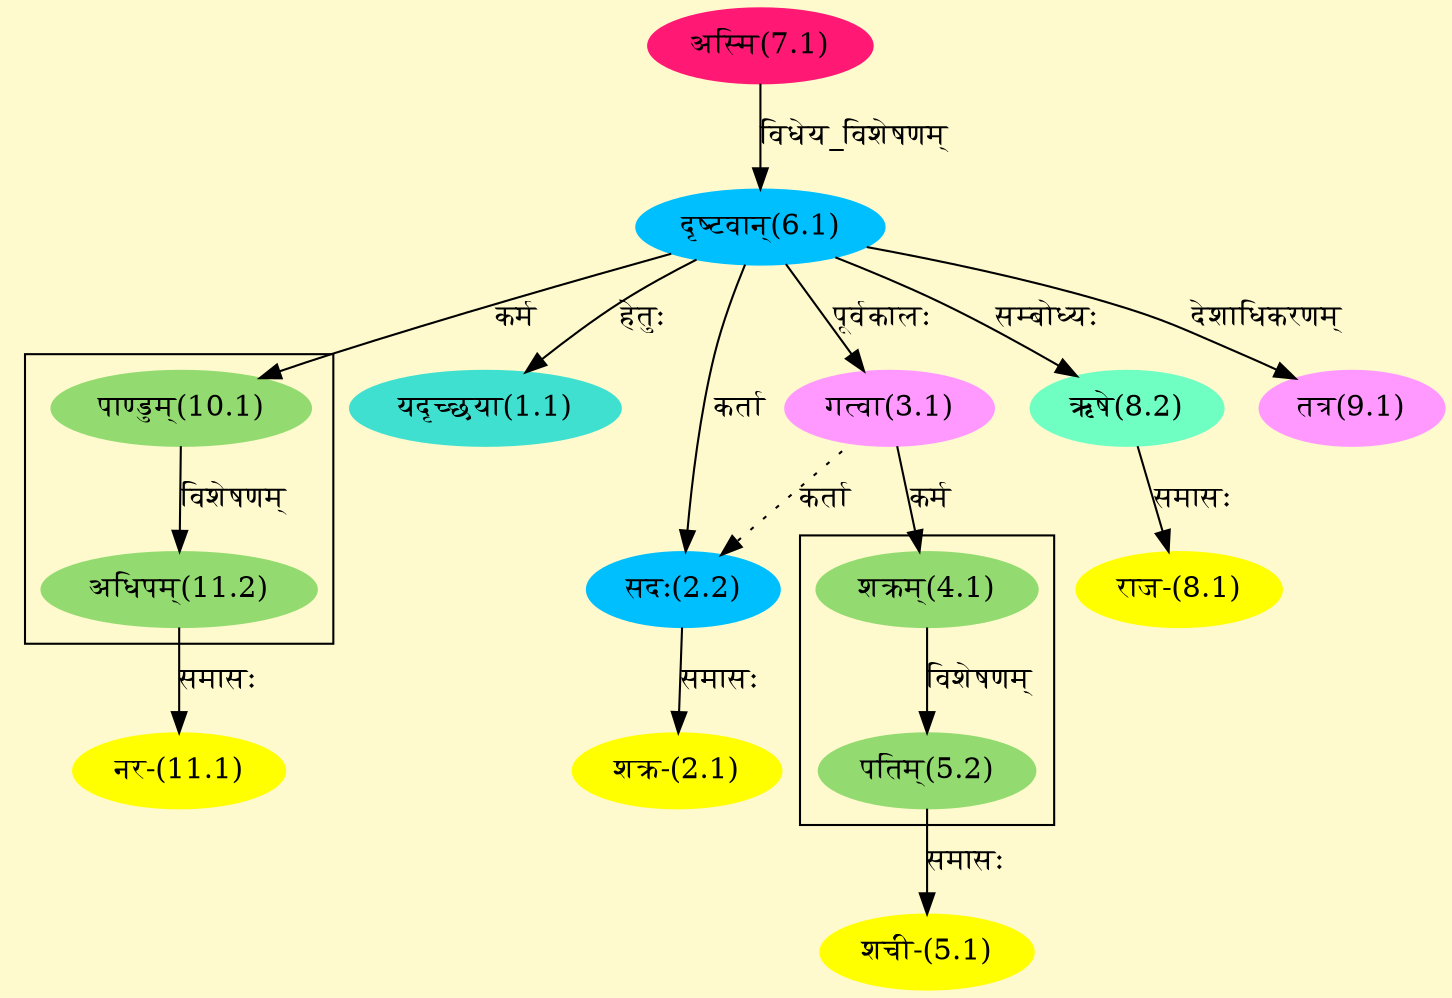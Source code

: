 digraph G{
rankdir=BT;
 compound=true;
 bgcolor="lemonchiffon1";

subgraph cluster_1{
Node5_2 [style=filled, color="#93DB70" label = "पतिम्(5.2)"]
Node4_1 [style=filled, color="#93DB70" label = "शक्रम्(4.1)"]

}

subgraph cluster_2{
Node11_2 [style=filled, color="#93DB70" label = "अधिपम्(11.2)"]
Node10_1 [style=filled, color="#93DB70" label = "पाण्डुम्(10.1)"]

}
Node1_1 [style=filled, color="#40E0D0" label = "यदृच्छया(1.1)"]
Node6_1 [style=filled, color="#00BFFF" label = "दृष्टवान्(6.1)"]
Node2_1 [style=filled, color="#FFFF00" label = "शक्र-(2.1)"]
Node2_2 [style=filled, color="#00BFFF" label = "सदः(2.2)"]
Node3_1 [style=filled, color="#FF99FF" label = "गत्वा(3.1)"]
Node4_1 [style=filled, color="#93DB70" label = "शक्रम्(4.1)"]
Node5_1 [style=filled, color="#FFFF00" label = "शची-(5.1)"]
Node5_2 [style=filled, color="#93DB70" label = "पतिम्(5.2)"]
Node7_1 [style=filled, color="#FF1975" label = "अस्मि(7.1)"]
Node8_1 [style=filled, color="#FFFF00" label = "राज-(8.1)"]
Node8_2 [style=filled, color="#6FFFC3" label = "ऋषे(8.2)"]
Node9_1 [style=filled, color="#FF99FF" label = "तत्र(9.1)"]
Node10_1 [style=filled, color="#93DB70" label = "पाण्डुम्(10.1)"]
Node11_1 [style=filled, color="#FFFF00" label = "नर-(11.1)"]
Node11_2 [style=filled, color="#93DB70" label = "अधिपम्(11.2)"]
/* Start of Relations section */

Node1_1 -> Node6_1 [  label="हेतुः"  dir="back" ]
Node2_1 -> Node2_2 [  label="समासः"  dir="back" ]
Node2_2 -> Node6_1 [  label="कर्ता"  dir="back" ]
Node2_2 -> Node3_1 [ style=dotted label="कर्ता"  dir="back" ]
Node3_1 -> Node6_1 [  label="पूर्वकालः"  dir="back" ]
Node4_1 -> Node3_1 [  label="कर्म"  dir="back" ]
Node5_1 -> Node5_2 [  label="समासः"  dir="back" ]
Node5_2 -> Node4_1 [  label="विशेषणम्"  dir="back" ]
Node6_1 -> Node7_1 [  label="विधेय_विशेषणम्"  dir="back" ]
Node8_1 -> Node8_2 [  label="समासः"  dir="back" ]
Node8_2 -> Node6_1 [  label="सम्बोध्यः"  dir="back" ]
Node9_1 -> Node6_1 [  label="देशाधिकरणम्"  dir="back" ]
Node10_1 -> Node6_1 [  label="कर्म"  dir="back" ]
Node11_1 -> Node11_2 [  label="समासः"  dir="back" ]
Node11_2 -> Node10_1 [  label="विशेषणम्"  dir="back" ]
}
